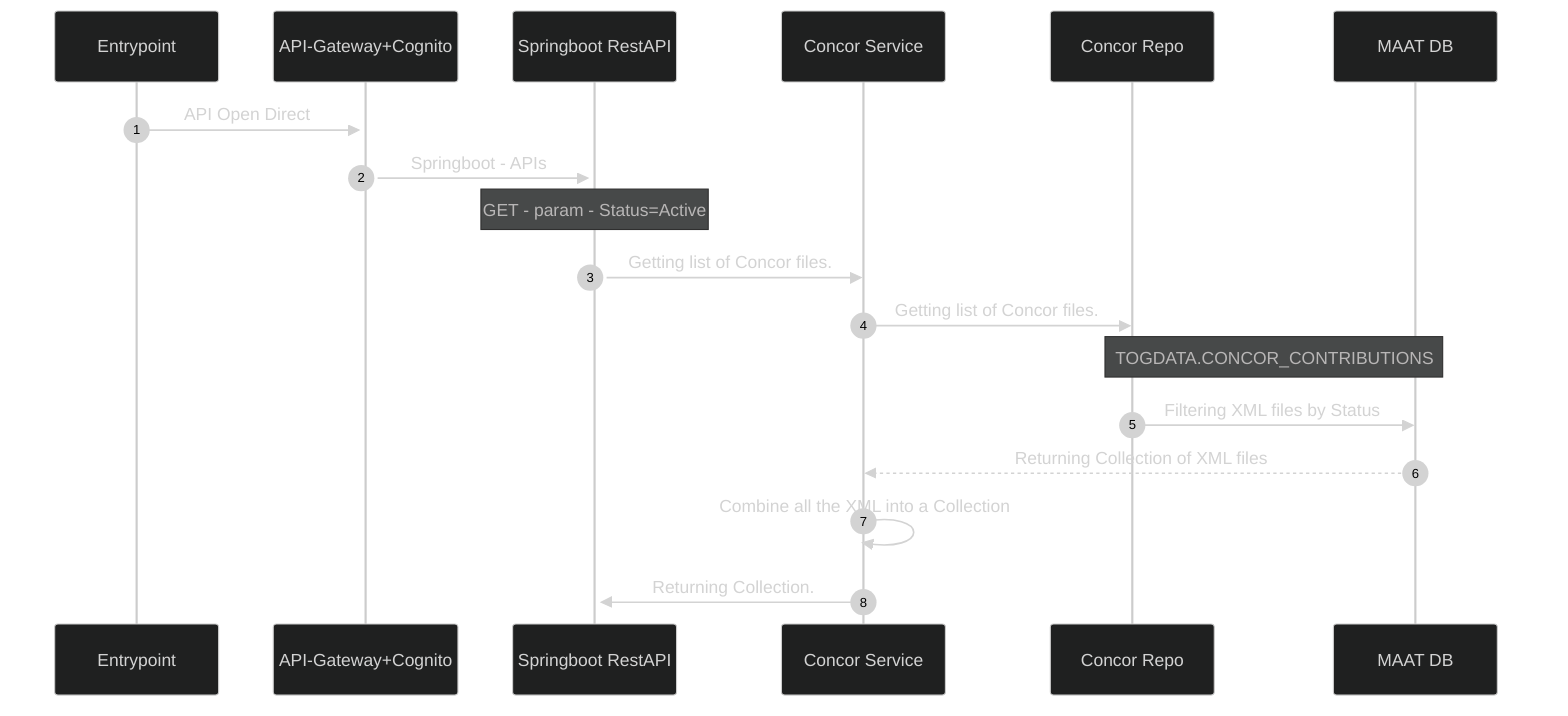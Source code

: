 %%{init: { 'logLevel': 'debug', 'theme': 'dark' } }%%
sequenceDiagram

    autonumber

    participant EntryPoint as Entrypoint
    participant ApiGateway as API-Gateway+Cognito
    participant RestApi as Springboot RestAPI
    participant ConcorContributionsService as Concor Service
    participant ConcorContributionsRepository as Concor Repo
    participant MAAT_DB as MAAT DB


    EntryPoint->>+ApiGateway : API Open Direct
    ApiGateway->>+RestApi : Springboot - APIs

    Note over RestApi, RestApi : GET - param - Status=Active
    RestApi->>ConcorContributionsService : Getting list of Concor files.
    ConcorContributionsService->>ConcorContributionsRepository :Getting list of Concor files.
    Note over ConcorContributionsRepository, MAAT_DB : TOGDATA.CONCOR_CONTRIBUTIONS
    ConcorContributionsRepository->>MAAT_DB : Filtering XML files by Status
    MAAT_DB-->>ConcorContributionsService : Returning Collection of XML files
    ConcorContributionsService->>ConcorContributionsService : Combine all the XML into a Collection
    ConcorContributionsService->>RestApi : Returning Collection.